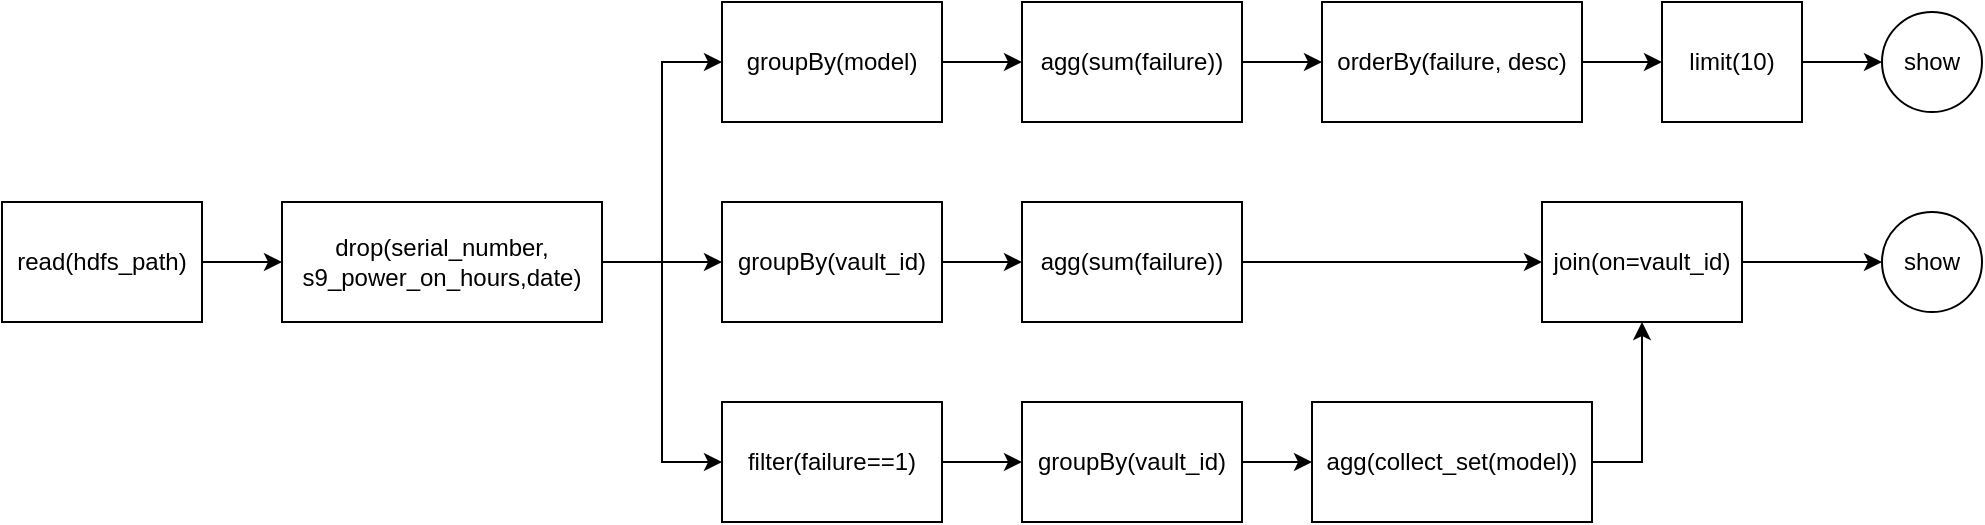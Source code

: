 <mxfile version="24.3.1" type="device">
  <diagram name="Page-1" id="RLEKTi60ZdWloyCEpr0X">
    <mxGraphModel dx="2035" dy="703" grid="1" gridSize="10" guides="1" tooltips="1" connect="1" arrows="1" fold="1" page="1" pageScale="1" pageWidth="850" pageHeight="1100" math="0" shadow="0">
      <root>
        <mxCell id="0" />
        <mxCell id="1" parent="0" />
        <mxCell id="I396d66oS9yia68oeNcV-12" style="edgeStyle=orthogonalEdgeStyle;rounded=0;orthogonalLoop=1;jettySize=auto;html=1;exitX=1;exitY=0.5;exitDx=0;exitDy=0;" edge="1" parent="1" source="I396d66oS9yia68oeNcV-9" target="I396d66oS9yia68oeNcV-11">
          <mxGeometry relative="1" as="geometry" />
        </mxCell>
        <mxCell id="I396d66oS9yia68oeNcV-13" style="edgeStyle=orthogonalEdgeStyle;rounded=0;orthogonalLoop=1;jettySize=auto;html=1;exitX=1;exitY=0.5;exitDx=0;exitDy=0;entryX=0;entryY=0.5;entryDx=0;entryDy=0;" edge="1" parent="1" source="I396d66oS9yia68oeNcV-9" target="I396d66oS9yia68oeNcV-10">
          <mxGeometry relative="1" as="geometry" />
        </mxCell>
        <mxCell id="I396d66oS9yia68oeNcV-21" style="edgeStyle=orthogonalEdgeStyle;rounded=0;orthogonalLoop=1;jettySize=auto;html=1;exitX=1;exitY=0.5;exitDx=0;exitDy=0;entryX=0;entryY=0.5;entryDx=0;entryDy=0;" edge="1" parent="1" source="I396d66oS9yia68oeNcV-9" target="I396d66oS9yia68oeNcV-20">
          <mxGeometry relative="1" as="geometry" />
        </mxCell>
        <mxCell id="I396d66oS9yia68oeNcV-9" value="drop(serial_number, s9_power_on_hours,date)" style="rounded=0;whiteSpace=wrap;html=1;" vertex="1" parent="1">
          <mxGeometry x="80" y="220" width="160" height="60" as="geometry" />
        </mxCell>
        <mxCell id="I396d66oS9yia68oeNcV-15" style="edgeStyle=orthogonalEdgeStyle;rounded=0;orthogonalLoop=1;jettySize=auto;html=1;exitX=1;exitY=0.5;exitDx=0;exitDy=0;entryX=0;entryY=0.5;entryDx=0;entryDy=0;" edge="1" parent="1" source="I396d66oS9yia68oeNcV-10" target="I396d66oS9yia68oeNcV-14">
          <mxGeometry relative="1" as="geometry" />
        </mxCell>
        <mxCell id="I396d66oS9yia68oeNcV-10" value="groupBy(model)" style="rounded=0;whiteSpace=wrap;html=1;" vertex="1" parent="1">
          <mxGeometry x="300" y="120" width="110" height="60" as="geometry" />
        </mxCell>
        <mxCell id="I396d66oS9yia68oeNcV-23" style="edgeStyle=orthogonalEdgeStyle;rounded=0;orthogonalLoop=1;jettySize=auto;html=1;exitX=1;exitY=0.5;exitDx=0;exitDy=0;entryX=0;entryY=0.5;entryDx=0;entryDy=0;" edge="1" parent="1" source="I396d66oS9yia68oeNcV-11" target="I396d66oS9yia68oeNcV-22">
          <mxGeometry relative="1" as="geometry" />
        </mxCell>
        <mxCell id="I396d66oS9yia68oeNcV-11" value="groupBy(vault_id)" style="rounded=0;whiteSpace=wrap;html=1;" vertex="1" parent="1">
          <mxGeometry x="300" y="220" width="110" height="60" as="geometry" />
        </mxCell>
        <mxCell id="I396d66oS9yia68oeNcV-17" style="edgeStyle=orthogonalEdgeStyle;rounded=0;orthogonalLoop=1;jettySize=auto;html=1;exitX=1;exitY=0.5;exitDx=0;exitDy=0;entryX=0;entryY=0.5;entryDx=0;entryDy=0;" edge="1" parent="1" source="I396d66oS9yia68oeNcV-14" target="I396d66oS9yia68oeNcV-16">
          <mxGeometry relative="1" as="geometry" />
        </mxCell>
        <mxCell id="I396d66oS9yia68oeNcV-14" value="agg(sum(failure))" style="rounded=0;whiteSpace=wrap;html=1;" vertex="1" parent="1">
          <mxGeometry x="450" y="120" width="110" height="60" as="geometry" />
        </mxCell>
        <mxCell id="I396d66oS9yia68oeNcV-19" style="edgeStyle=orthogonalEdgeStyle;rounded=0;orthogonalLoop=1;jettySize=auto;html=1;exitX=1;exitY=0.5;exitDx=0;exitDy=0;entryX=0;entryY=0.5;entryDx=0;entryDy=0;" edge="1" parent="1" source="I396d66oS9yia68oeNcV-16" target="I396d66oS9yia68oeNcV-18">
          <mxGeometry relative="1" as="geometry" />
        </mxCell>
        <mxCell id="I396d66oS9yia68oeNcV-16" value="orderBy(failure, desc)" style="rounded=0;whiteSpace=wrap;html=1;" vertex="1" parent="1">
          <mxGeometry x="600" y="120" width="130" height="60" as="geometry" />
        </mxCell>
        <mxCell id="I396d66oS9yia68oeNcV-32" style="edgeStyle=orthogonalEdgeStyle;rounded=0;orthogonalLoop=1;jettySize=auto;html=1;exitX=1;exitY=0.5;exitDx=0;exitDy=0;entryX=0;entryY=0.5;entryDx=0;entryDy=0;" edge="1" parent="1" source="I396d66oS9yia68oeNcV-18" target="I396d66oS9yia68oeNcV-34">
          <mxGeometry relative="1" as="geometry">
            <mxPoint x="890" y="150.143" as="targetPoint" />
          </mxGeometry>
        </mxCell>
        <mxCell id="I396d66oS9yia68oeNcV-18" value="limit(10)" style="rounded=0;whiteSpace=wrap;html=1;" vertex="1" parent="1">
          <mxGeometry x="770" y="120" width="70" height="60" as="geometry" />
        </mxCell>
        <mxCell id="I396d66oS9yia68oeNcV-25" style="edgeStyle=orthogonalEdgeStyle;rounded=0;orthogonalLoop=1;jettySize=auto;html=1;exitX=1;exitY=0.5;exitDx=0;exitDy=0;entryX=0;entryY=0.5;entryDx=0;entryDy=0;" edge="1" parent="1" source="I396d66oS9yia68oeNcV-20" target="I396d66oS9yia68oeNcV-24">
          <mxGeometry relative="1" as="geometry" />
        </mxCell>
        <mxCell id="I396d66oS9yia68oeNcV-20" value="filter(failure==1)" style="rounded=0;whiteSpace=wrap;html=1;" vertex="1" parent="1">
          <mxGeometry x="300" y="320" width="110" height="60" as="geometry" />
        </mxCell>
        <mxCell id="I396d66oS9yia68oeNcV-29" style="edgeStyle=orthogonalEdgeStyle;rounded=0;orthogonalLoop=1;jettySize=auto;html=1;exitX=1;exitY=0.5;exitDx=0;exitDy=0;entryX=0;entryY=0.5;entryDx=0;entryDy=0;" edge="1" parent="1" source="I396d66oS9yia68oeNcV-22" target="I396d66oS9yia68oeNcV-28">
          <mxGeometry relative="1" as="geometry" />
        </mxCell>
        <mxCell id="I396d66oS9yia68oeNcV-22" value="agg(sum(failure))" style="rounded=0;whiteSpace=wrap;html=1;" vertex="1" parent="1">
          <mxGeometry x="450" y="220" width="110" height="60" as="geometry" />
        </mxCell>
        <mxCell id="I396d66oS9yia68oeNcV-27" style="edgeStyle=orthogonalEdgeStyle;rounded=0;orthogonalLoop=1;jettySize=auto;html=1;exitX=1;exitY=0.5;exitDx=0;exitDy=0;entryX=0;entryY=0.5;entryDx=0;entryDy=0;" edge="1" parent="1" source="I396d66oS9yia68oeNcV-24" target="I396d66oS9yia68oeNcV-26">
          <mxGeometry relative="1" as="geometry" />
        </mxCell>
        <mxCell id="I396d66oS9yia68oeNcV-24" value="groupBy(vault_id)" style="rounded=0;whiteSpace=wrap;html=1;" vertex="1" parent="1">
          <mxGeometry x="450" y="320" width="110" height="60" as="geometry" />
        </mxCell>
        <mxCell id="I396d66oS9yia68oeNcV-30" style="edgeStyle=orthogonalEdgeStyle;rounded=0;orthogonalLoop=1;jettySize=auto;html=1;exitX=1;exitY=0.5;exitDx=0;exitDy=0;entryX=0.5;entryY=1;entryDx=0;entryDy=0;" edge="1" parent="1" source="I396d66oS9yia68oeNcV-26" target="I396d66oS9yia68oeNcV-28">
          <mxGeometry relative="1" as="geometry" />
        </mxCell>
        <mxCell id="I396d66oS9yia68oeNcV-26" value="agg(collect_set(model))" style="rounded=0;whiteSpace=wrap;html=1;" vertex="1" parent="1">
          <mxGeometry x="595" y="320" width="140" height="60" as="geometry" />
        </mxCell>
        <mxCell id="I396d66oS9yia68oeNcV-31" style="edgeStyle=orthogonalEdgeStyle;rounded=0;orthogonalLoop=1;jettySize=auto;html=1;exitX=1;exitY=0.5;exitDx=0;exitDy=0;entryX=0;entryY=0.5;entryDx=0;entryDy=0;" edge="1" parent="1" source="I396d66oS9yia68oeNcV-28" target="I396d66oS9yia68oeNcV-35">
          <mxGeometry relative="1" as="geometry">
            <mxPoint x="860" y="250" as="targetPoint" />
          </mxGeometry>
        </mxCell>
        <mxCell id="I396d66oS9yia68oeNcV-28" value="join(on=vault_id)" style="rounded=0;whiteSpace=wrap;html=1;" vertex="1" parent="1">
          <mxGeometry x="710" y="220" width="100" height="60" as="geometry" />
        </mxCell>
        <mxCell id="I396d66oS9yia68oeNcV-34" value="show" style="ellipse;whiteSpace=wrap;html=1;aspect=fixed;" vertex="1" parent="1">
          <mxGeometry x="880" y="125" width="50" height="50" as="geometry" />
        </mxCell>
        <mxCell id="I396d66oS9yia68oeNcV-35" value="show" style="ellipse;whiteSpace=wrap;html=1;aspect=fixed;" vertex="1" parent="1">
          <mxGeometry x="880" y="225" width="50" height="50" as="geometry" />
        </mxCell>
        <mxCell id="I396d66oS9yia68oeNcV-37" value="" style="endArrow=classic;html=1;rounded=0;entryX=0;entryY=0.5;entryDx=0;entryDy=0;exitX=1;exitY=0.5;exitDx=0;exitDy=0;" edge="1" parent="1" source="I396d66oS9yia68oeNcV-39" target="I396d66oS9yia68oeNcV-9">
          <mxGeometry width="50" height="50" relative="1" as="geometry">
            <mxPoint x="30" y="250" as="sourcePoint" />
            <mxPoint x="520" y="240" as="targetPoint" />
          </mxGeometry>
        </mxCell>
        <mxCell id="I396d66oS9yia68oeNcV-39" value="read(hdfs_path)" style="rounded=0;whiteSpace=wrap;html=1;" vertex="1" parent="1">
          <mxGeometry x="-60" y="220" width="100" height="60" as="geometry" />
        </mxCell>
      </root>
    </mxGraphModel>
  </diagram>
</mxfile>
